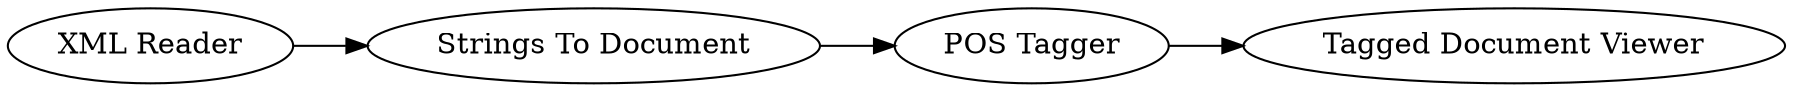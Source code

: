 digraph {
	2 -> 3
	5 -> 2
	3 -> 4
	5 [label="XML Reader"]
	4 [label="Tagged Document Viewer"]
	3 [label="POS Tagger"]
	2 [label="Strings To Document"]
	rankdir=LR
}
